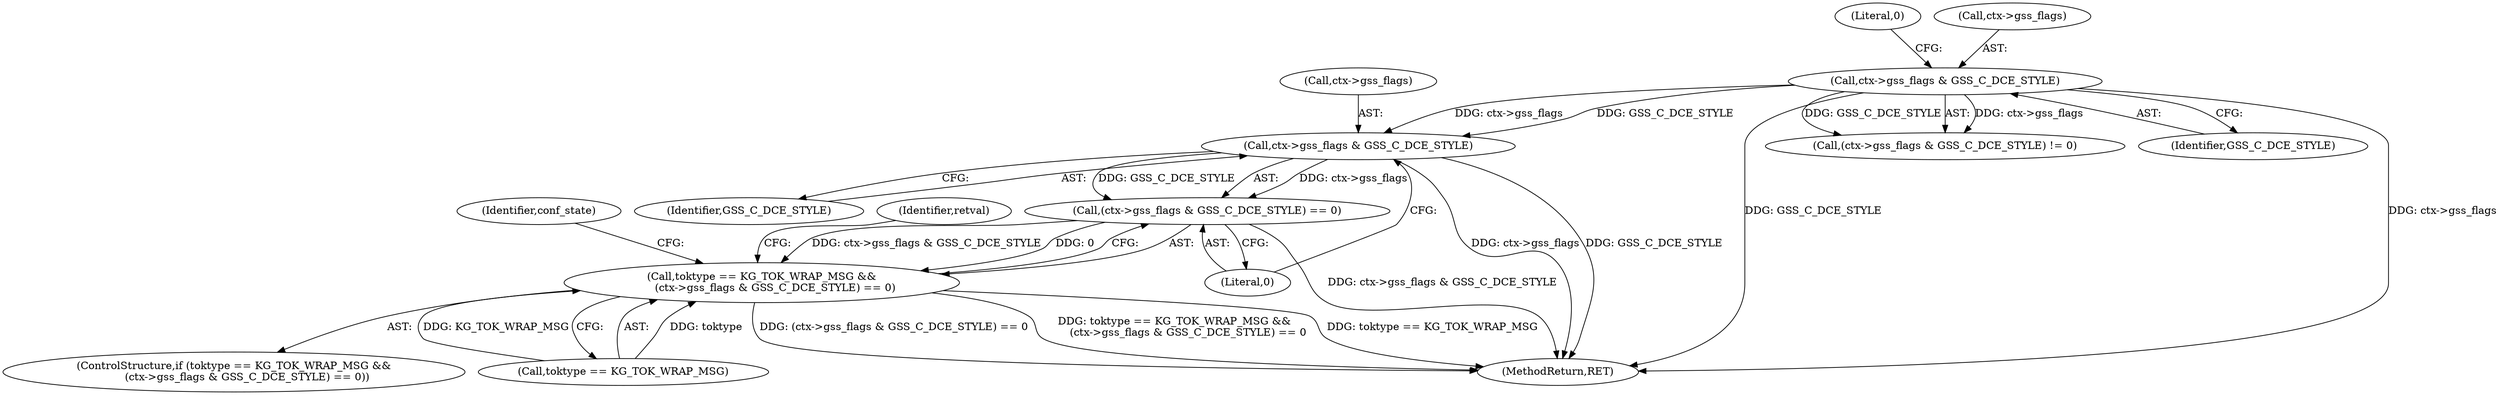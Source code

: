 digraph "0_krb5_e6ae703ae597d798e310368d52b8f38ee11c6a73_0@pointer" {
"1000766" [label="(Call,ctx->gss_flags & GSS_C_DCE_STYLE)"];
"1000520" [label="(Call,ctx->gss_flags & GSS_C_DCE_STYLE)"];
"1000765" [label="(Call,(ctx->gss_flags & GSS_C_DCE_STYLE) == 0)"];
"1000761" [label="(Call,toktype == KG_TOK_WRAP_MSG &&\n        (ctx->gss_flags & GSS_C_DCE_STYLE) == 0)"];
"1000519" [label="(Call,(ctx->gss_flags & GSS_C_DCE_STYLE) != 0)"];
"1000766" [label="(Call,ctx->gss_flags & GSS_C_DCE_STYLE)"];
"1000520" [label="(Call,ctx->gss_flags & GSS_C_DCE_STYLE)"];
"1000767" [label="(Call,ctx->gss_flags)"];
"1000525" [label="(Literal,0)"];
"1000854" [label="(MethodReturn,RET)"];
"1000524" [label="(Identifier,GSS_C_DCE_STYLE)"];
"1000761" [label="(Call,toktype == KG_TOK_WRAP_MSG &&\n        (ctx->gss_flags & GSS_C_DCE_STYLE) == 0)"];
"1000787" [label="(Identifier,conf_state)"];
"1000521" [label="(Call,ctx->gss_flags)"];
"1000771" [label="(Literal,0)"];
"1000774" [label="(Identifier,retval)"];
"1000770" [label="(Identifier,GSS_C_DCE_STYLE)"];
"1000760" [label="(ControlStructure,if (toktype == KG_TOK_WRAP_MSG &&\n        (ctx->gss_flags & GSS_C_DCE_STYLE) == 0))"];
"1000762" [label="(Call,toktype == KG_TOK_WRAP_MSG)"];
"1000765" [label="(Call,(ctx->gss_flags & GSS_C_DCE_STYLE) == 0)"];
"1000766" -> "1000765"  [label="AST: "];
"1000766" -> "1000770"  [label="CFG: "];
"1000767" -> "1000766"  [label="AST: "];
"1000770" -> "1000766"  [label="AST: "];
"1000771" -> "1000766"  [label="CFG: "];
"1000766" -> "1000854"  [label="DDG: ctx->gss_flags"];
"1000766" -> "1000854"  [label="DDG: GSS_C_DCE_STYLE"];
"1000766" -> "1000765"  [label="DDG: ctx->gss_flags"];
"1000766" -> "1000765"  [label="DDG: GSS_C_DCE_STYLE"];
"1000520" -> "1000766"  [label="DDG: ctx->gss_flags"];
"1000520" -> "1000766"  [label="DDG: GSS_C_DCE_STYLE"];
"1000520" -> "1000519"  [label="AST: "];
"1000520" -> "1000524"  [label="CFG: "];
"1000521" -> "1000520"  [label="AST: "];
"1000524" -> "1000520"  [label="AST: "];
"1000525" -> "1000520"  [label="CFG: "];
"1000520" -> "1000854"  [label="DDG: GSS_C_DCE_STYLE"];
"1000520" -> "1000854"  [label="DDG: ctx->gss_flags"];
"1000520" -> "1000519"  [label="DDG: ctx->gss_flags"];
"1000520" -> "1000519"  [label="DDG: GSS_C_DCE_STYLE"];
"1000765" -> "1000761"  [label="AST: "];
"1000765" -> "1000771"  [label="CFG: "];
"1000771" -> "1000765"  [label="AST: "];
"1000761" -> "1000765"  [label="CFG: "];
"1000765" -> "1000854"  [label="DDG: ctx->gss_flags & GSS_C_DCE_STYLE"];
"1000765" -> "1000761"  [label="DDG: ctx->gss_flags & GSS_C_DCE_STYLE"];
"1000765" -> "1000761"  [label="DDG: 0"];
"1000761" -> "1000760"  [label="AST: "];
"1000761" -> "1000762"  [label="CFG: "];
"1000762" -> "1000761"  [label="AST: "];
"1000774" -> "1000761"  [label="CFG: "];
"1000787" -> "1000761"  [label="CFG: "];
"1000761" -> "1000854"  [label="DDG: toktype == KG_TOK_WRAP_MSG"];
"1000761" -> "1000854"  [label="DDG: (ctx->gss_flags & GSS_C_DCE_STYLE) == 0"];
"1000761" -> "1000854"  [label="DDG: toktype == KG_TOK_WRAP_MSG &&\n        (ctx->gss_flags & GSS_C_DCE_STYLE) == 0"];
"1000762" -> "1000761"  [label="DDG: toktype"];
"1000762" -> "1000761"  [label="DDG: KG_TOK_WRAP_MSG"];
}
